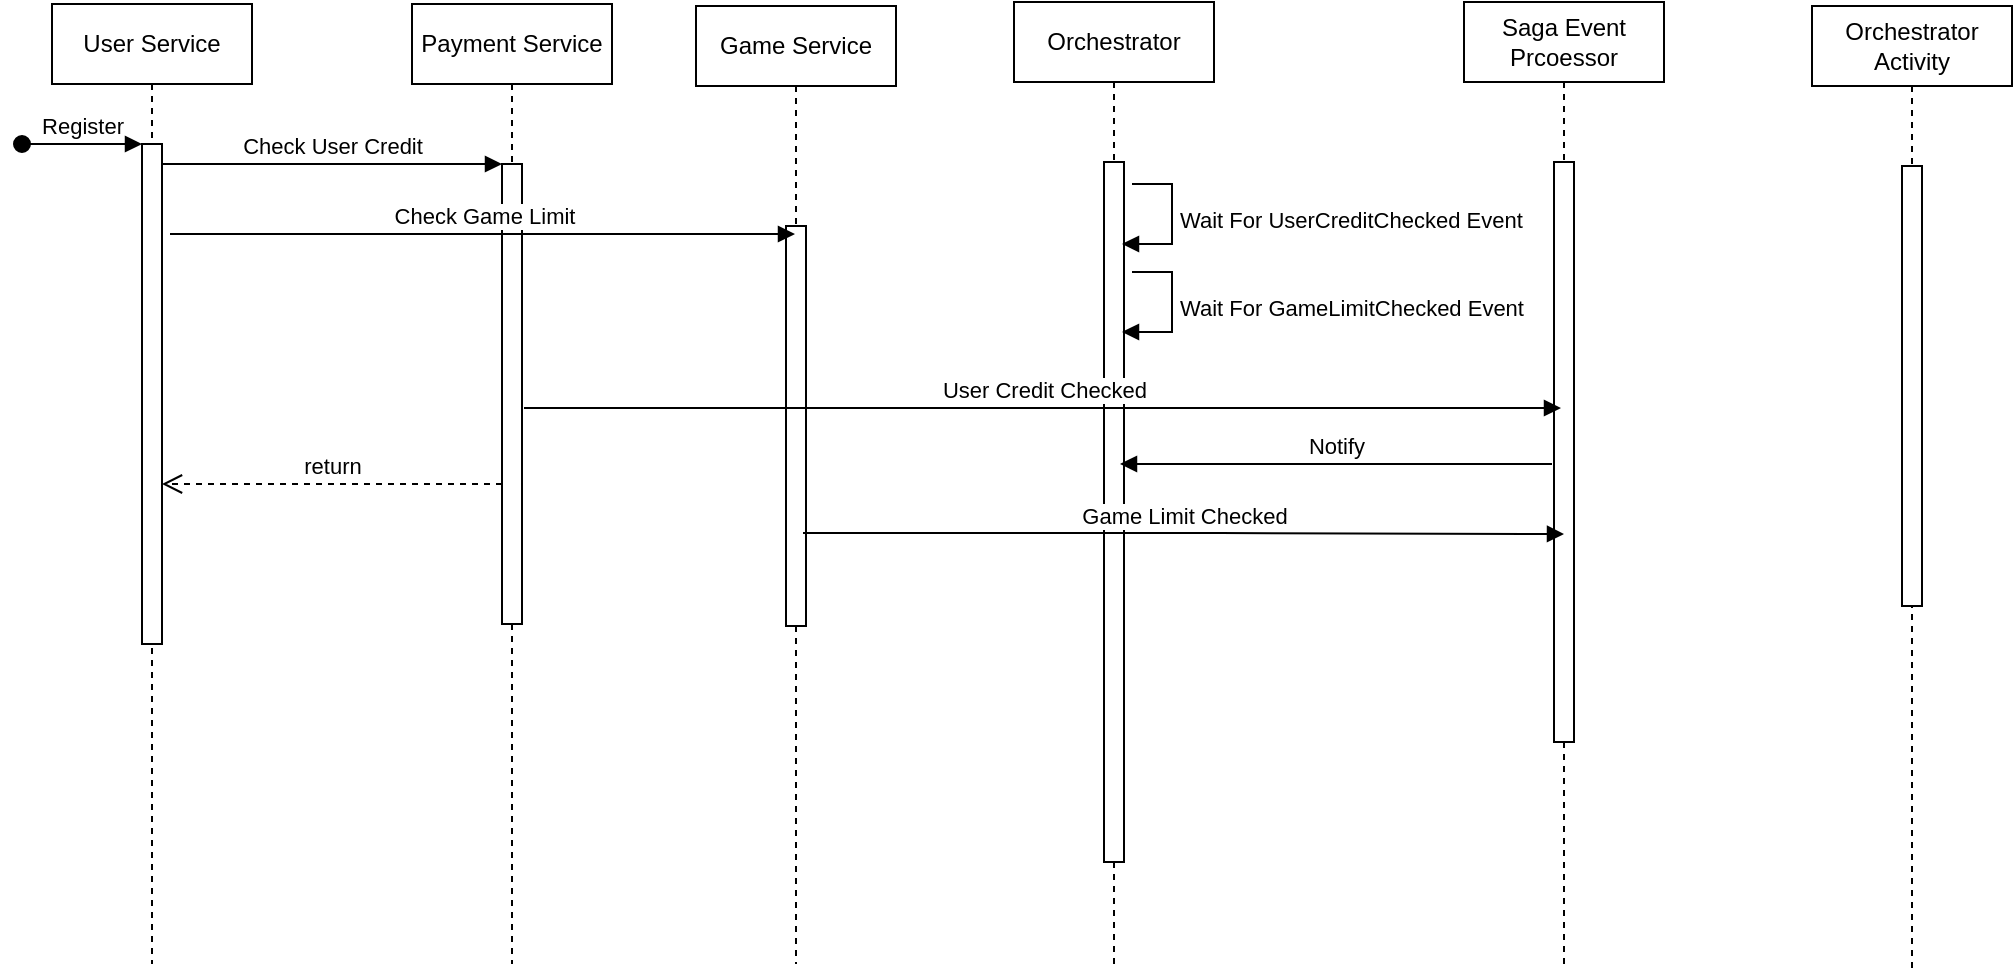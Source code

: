 <mxfile version="21.6.2" type="github">
  <diagram name="Page-1" id="2YBvvXClWsGukQMizWep">
    <mxGraphModel dx="1434" dy="754" grid="1" gridSize="10" guides="1" tooltips="1" connect="1" arrows="1" fold="1" page="1" pageScale="1" pageWidth="850" pageHeight="1100" math="0" shadow="0">
      <root>
        <mxCell id="0" />
        <mxCell id="1" parent="0" />
        <mxCell id="aM9ryv3xv72pqoxQDRHE-1" value="User Service" style="shape=umlLifeline;perimeter=lifelinePerimeter;whiteSpace=wrap;html=1;container=0;dropTarget=0;collapsible=0;recursiveResize=0;outlineConnect=0;portConstraint=eastwest;newEdgeStyle={&quot;edgeStyle&quot;:&quot;elbowEdgeStyle&quot;,&quot;elbow&quot;:&quot;vertical&quot;,&quot;curved&quot;:0,&quot;rounded&quot;:0};" parent="1" vertex="1">
          <mxGeometry x="40" y="40" width="100" height="480" as="geometry" />
        </mxCell>
        <mxCell id="aM9ryv3xv72pqoxQDRHE-2" value="" style="html=1;points=[];perimeter=orthogonalPerimeter;outlineConnect=0;targetShapes=umlLifeline;portConstraint=eastwest;newEdgeStyle={&quot;edgeStyle&quot;:&quot;elbowEdgeStyle&quot;,&quot;elbow&quot;:&quot;vertical&quot;,&quot;curved&quot;:0,&quot;rounded&quot;:0};" parent="aM9ryv3xv72pqoxQDRHE-1" vertex="1">
          <mxGeometry x="45" y="70" width="10" height="250" as="geometry" />
        </mxCell>
        <mxCell id="aM9ryv3xv72pqoxQDRHE-3" value="Register" style="html=1;verticalAlign=bottom;startArrow=oval;endArrow=block;startSize=8;edgeStyle=elbowEdgeStyle;elbow=vertical;curved=0;rounded=0;" parent="aM9ryv3xv72pqoxQDRHE-1" target="aM9ryv3xv72pqoxQDRHE-2" edge="1">
          <mxGeometry relative="1" as="geometry">
            <mxPoint x="-15" y="70" as="sourcePoint" />
          </mxGeometry>
        </mxCell>
        <mxCell id="aM9ryv3xv72pqoxQDRHE-5" value="Payment Service" style="shape=umlLifeline;perimeter=lifelinePerimeter;whiteSpace=wrap;html=1;container=0;dropTarget=0;collapsible=0;recursiveResize=0;outlineConnect=0;portConstraint=eastwest;newEdgeStyle={&quot;edgeStyle&quot;:&quot;elbowEdgeStyle&quot;,&quot;elbow&quot;:&quot;vertical&quot;,&quot;curved&quot;:0,&quot;rounded&quot;:0};" parent="1" vertex="1">
          <mxGeometry x="220" y="40" width="100" height="480" as="geometry" />
        </mxCell>
        <mxCell id="aM9ryv3xv72pqoxQDRHE-6" value="" style="html=1;points=[];perimeter=orthogonalPerimeter;outlineConnect=0;targetShapes=umlLifeline;portConstraint=eastwest;newEdgeStyle={&quot;edgeStyle&quot;:&quot;elbowEdgeStyle&quot;,&quot;elbow&quot;:&quot;vertical&quot;,&quot;curved&quot;:0,&quot;rounded&quot;:0};" parent="aM9ryv3xv72pqoxQDRHE-5" vertex="1">
          <mxGeometry x="45" y="80" width="10" height="230" as="geometry" />
        </mxCell>
        <mxCell id="aM9ryv3xv72pqoxQDRHE-7" value="Check User Credit" style="html=1;verticalAlign=bottom;endArrow=block;edgeStyle=elbowEdgeStyle;elbow=horizontal;curved=0;rounded=0;" parent="1" source="aM9ryv3xv72pqoxQDRHE-2" target="aM9ryv3xv72pqoxQDRHE-6" edge="1">
          <mxGeometry relative="1" as="geometry">
            <mxPoint x="195" y="130" as="sourcePoint" />
            <Array as="points">
              <mxPoint x="180" y="120" />
            </Array>
            <mxPoint as="offset" />
          </mxGeometry>
        </mxCell>
        <mxCell id="aM9ryv3xv72pqoxQDRHE-8" value="return" style="html=1;verticalAlign=bottom;endArrow=open;dashed=1;endSize=8;edgeStyle=elbowEdgeStyle;elbow=vertical;curved=0;rounded=0;" parent="1" source="aM9ryv3xv72pqoxQDRHE-6" target="aM9ryv3xv72pqoxQDRHE-2" edge="1">
          <mxGeometry relative="1" as="geometry">
            <mxPoint x="195" y="205" as="targetPoint" />
            <Array as="points">
              <mxPoint x="190" y="280" />
            </Array>
          </mxGeometry>
        </mxCell>
        <mxCell id="jlN3hPBVuA4AhZvyaTU4-1" value="Game Service" style="shape=umlLifeline;perimeter=lifelinePerimeter;whiteSpace=wrap;html=1;container=0;dropTarget=0;collapsible=0;recursiveResize=0;outlineConnect=0;portConstraint=eastwest;newEdgeStyle={&quot;edgeStyle&quot;:&quot;elbowEdgeStyle&quot;,&quot;elbow&quot;:&quot;vertical&quot;,&quot;curved&quot;:0,&quot;rounded&quot;:0};" vertex="1" parent="1">
          <mxGeometry x="362" y="41" width="100" height="479" as="geometry" />
        </mxCell>
        <mxCell id="jlN3hPBVuA4AhZvyaTU4-2" value="" style="html=1;points=[];perimeter=orthogonalPerimeter;outlineConnect=0;targetShapes=umlLifeline;portConstraint=eastwest;newEdgeStyle={&quot;edgeStyle&quot;:&quot;elbowEdgeStyle&quot;,&quot;elbow&quot;:&quot;vertical&quot;,&quot;curved&quot;:0,&quot;rounded&quot;:0};" vertex="1" parent="jlN3hPBVuA4AhZvyaTU4-1">
          <mxGeometry x="45" y="110" width="10" height="200" as="geometry" />
        </mxCell>
        <mxCell id="jlN3hPBVuA4AhZvyaTU4-5" value="Saga Event Prcoessor" style="shape=umlLifeline;perimeter=lifelinePerimeter;whiteSpace=wrap;html=1;container=0;dropTarget=0;collapsible=0;recursiveResize=0;outlineConnect=0;portConstraint=eastwest;newEdgeStyle={&quot;edgeStyle&quot;:&quot;elbowEdgeStyle&quot;,&quot;elbow&quot;:&quot;vertical&quot;,&quot;curved&quot;:0,&quot;rounded&quot;:0};" vertex="1" parent="1">
          <mxGeometry x="746" y="39" width="100" height="481" as="geometry" />
        </mxCell>
        <mxCell id="jlN3hPBVuA4AhZvyaTU4-6" value="" style="html=1;points=[];perimeter=orthogonalPerimeter;outlineConnect=0;targetShapes=umlLifeline;portConstraint=eastwest;newEdgeStyle={&quot;edgeStyle&quot;:&quot;elbowEdgeStyle&quot;,&quot;elbow&quot;:&quot;vertical&quot;,&quot;curved&quot;:0,&quot;rounded&quot;:0};" vertex="1" parent="jlN3hPBVuA4AhZvyaTU4-5">
          <mxGeometry x="45" y="80" width="10" height="290" as="geometry" />
        </mxCell>
        <mxCell id="jlN3hPBVuA4AhZvyaTU4-7" value="Orchestrator" style="shape=umlLifeline;perimeter=lifelinePerimeter;whiteSpace=wrap;html=1;container=0;dropTarget=0;collapsible=0;recursiveResize=0;outlineConnect=0;portConstraint=eastwest;newEdgeStyle={&quot;edgeStyle&quot;:&quot;elbowEdgeStyle&quot;,&quot;elbow&quot;:&quot;vertical&quot;,&quot;curved&quot;:0,&quot;rounded&quot;:0};" vertex="1" parent="1">
          <mxGeometry x="521" y="39" width="100" height="481" as="geometry" />
        </mxCell>
        <mxCell id="jlN3hPBVuA4AhZvyaTU4-8" value="" style="html=1;points=[];perimeter=orthogonalPerimeter;outlineConnect=0;targetShapes=umlLifeline;portConstraint=eastwest;newEdgeStyle={&quot;edgeStyle&quot;:&quot;elbowEdgeStyle&quot;,&quot;elbow&quot;:&quot;vertical&quot;,&quot;curved&quot;:0,&quot;rounded&quot;:0};" vertex="1" parent="jlN3hPBVuA4AhZvyaTU4-7">
          <mxGeometry x="45" y="80" width="10" height="350" as="geometry" />
        </mxCell>
        <mxCell id="jlN3hPBVuA4AhZvyaTU4-10" value="Wait For UserCreditChecked Event" style="html=1;align=left;spacingLeft=2;endArrow=block;rounded=0;edgeStyle=orthogonalEdgeStyle;curved=0;rounded=0;" edge="1" parent="1">
          <mxGeometry relative="1" as="geometry">
            <mxPoint x="580" y="130" as="sourcePoint" />
            <Array as="points">
              <mxPoint x="600" y="160" />
            </Array>
            <mxPoint x="575" y="160" as="targetPoint" />
          </mxGeometry>
        </mxCell>
        <mxCell id="jlN3hPBVuA4AhZvyaTU4-11" value="Wait For GameLimitChecked Event" style="html=1;align=left;spacingLeft=2;endArrow=block;rounded=0;edgeStyle=orthogonalEdgeStyle;curved=0;rounded=0;" edge="1" parent="1">
          <mxGeometry relative="1" as="geometry">
            <mxPoint x="580" y="174" as="sourcePoint" />
            <Array as="points">
              <mxPoint x="600" y="204" />
            </Array>
            <mxPoint x="575" y="204" as="targetPoint" />
          </mxGeometry>
        </mxCell>
        <mxCell id="jlN3hPBVuA4AhZvyaTU4-12" value="Check Game Limit" style="html=1;verticalAlign=bottom;endArrow=block;edgeStyle=elbowEdgeStyle;elbow=horizontal;curved=0;rounded=0;" edge="1" parent="1" target="jlN3hPBVuA4AhZvyaTU4-1">
          <mxGeometry relative="1" as="geometry">
            <mxPoint x="99" y="155" as="sourcePoint" />
            <Array as="points">
              <mxPoint x="184" y="155" />
            </Array>
            <mxPoint x="269" y="155" as="targetPoint" />
            <mxPoint as="offset" />
          </mxGeometry>
        </mxCell>
        <mxCell id="jlN3hPBVuA4AhZvyaTU4-13" value="User Credit Checked" style="html=1;verticalAlign=bottom;endArrow=block;edgeStyle=elbowEdgeStyle;elbow=horizontal;curved=0;rounded=0;" edge="1" parent="1">
          <mxGeometry relative="1" as="geometry">
            <mxPoint x="276" y="242" as="sourcePoint" />
            <Array as="points">
              <mxPoint x="352" y="242" />
            </Array>
            <mxPoint x="794.5" y="242" as="targetPoint" />
            <mxPoint as="offset" />
          </mxGeometry>
        </mxCell>
        <mxCell id="jlN3hPBVuA4AhZvyaTU4-15" value="Game Limit Checked" style="html=1;verticalAlign=bottom;endArrow=block;edgeStyle=elbowEdgeStyle;elbow=horizontal;curved=0;rounded=0;" edge="1" parent="1">
          <mxGeometry relative="1" as="geometry">
            <mxPoint x="415.5" y="304.5" as="sourcePoint" />
            <Array as="points">
              <mxPoint x="624" y="329" />
            </Array>
            <mxPoint x="796" y="305" as="targetPoint" />
            <mxPoint as="offset" />
          </mxGeometry>
        </mxCell>
        <mxCell id="jlN3hPBVuA4AhZvyaTU4-16" value="Orchestrator Activity" style="shape=umlLifeline;perimeter=lifelinePerimeter;whiteSpace=wrap;html=1;container=0;dropTarget=0;collapsible=0;recursiveResize=0;outlineConnect=0;portConstraint=eastwest;newEdgeStyle={&quot;edgeStyle&quot;:&quot;elbowEdgeStyle&quot;,&quot;elbow&quot;:&quot;vertical&quot;,&quot;curved&quot;:0,&quot;rounded&quot;:0};" vertex="1" parent="1">
          <mxGeometry x="920" y="41" width="100" height="481" as="geometry" />
        </mxCell>
        <mxCell id="jlN3hPBVuA4AhZvyaTU4-17" value="" style="html=1;points=[];perimeter=orthogonalPerimeter;outlineConnect=0;targetShapes=umlLifeline;portConstraint=eastwest;newEdgeStyle={&quot;edgeStyle&quot;:&quot;elbowEdgeStyle&quot;,&quot;elbow&quot;:&quot;vertical&quot;,&quot;curved&quot;:0,&quot;rounded&quot;:0};" vertex="1" parent="jlN3hPBVuA4AhZvyaTU4-16">
          <mxGeometry x="45" y="80" width="10" height="220" as="geometry" />
        </mxCell>
        <mxCell id="jlN3hPBVuA4AhZvyaTU4-18" value="Notify " style="html=1;verticalAlign=bottom;endArrow=block;edgeStyle=elbowEdgeStyle;elbow=horizontal;curved=0;rounded=0;" edge="1" parent="1">
          <mxGeometry relative="1" as="geometry">
            <mxPoint x="790" y="270" as="sourcePoint" />
            <Array as="points">
              <mxPoint x="588" y="270" />
            </Array>
            <mxPoint x="574" y="270" as="targetPoint" />
            <mxPoint as="offset" />
          </mxGeometry>
        </mxCell>
      </root>
    </mxGraphModel>
  </diagram>
</mxfile>
